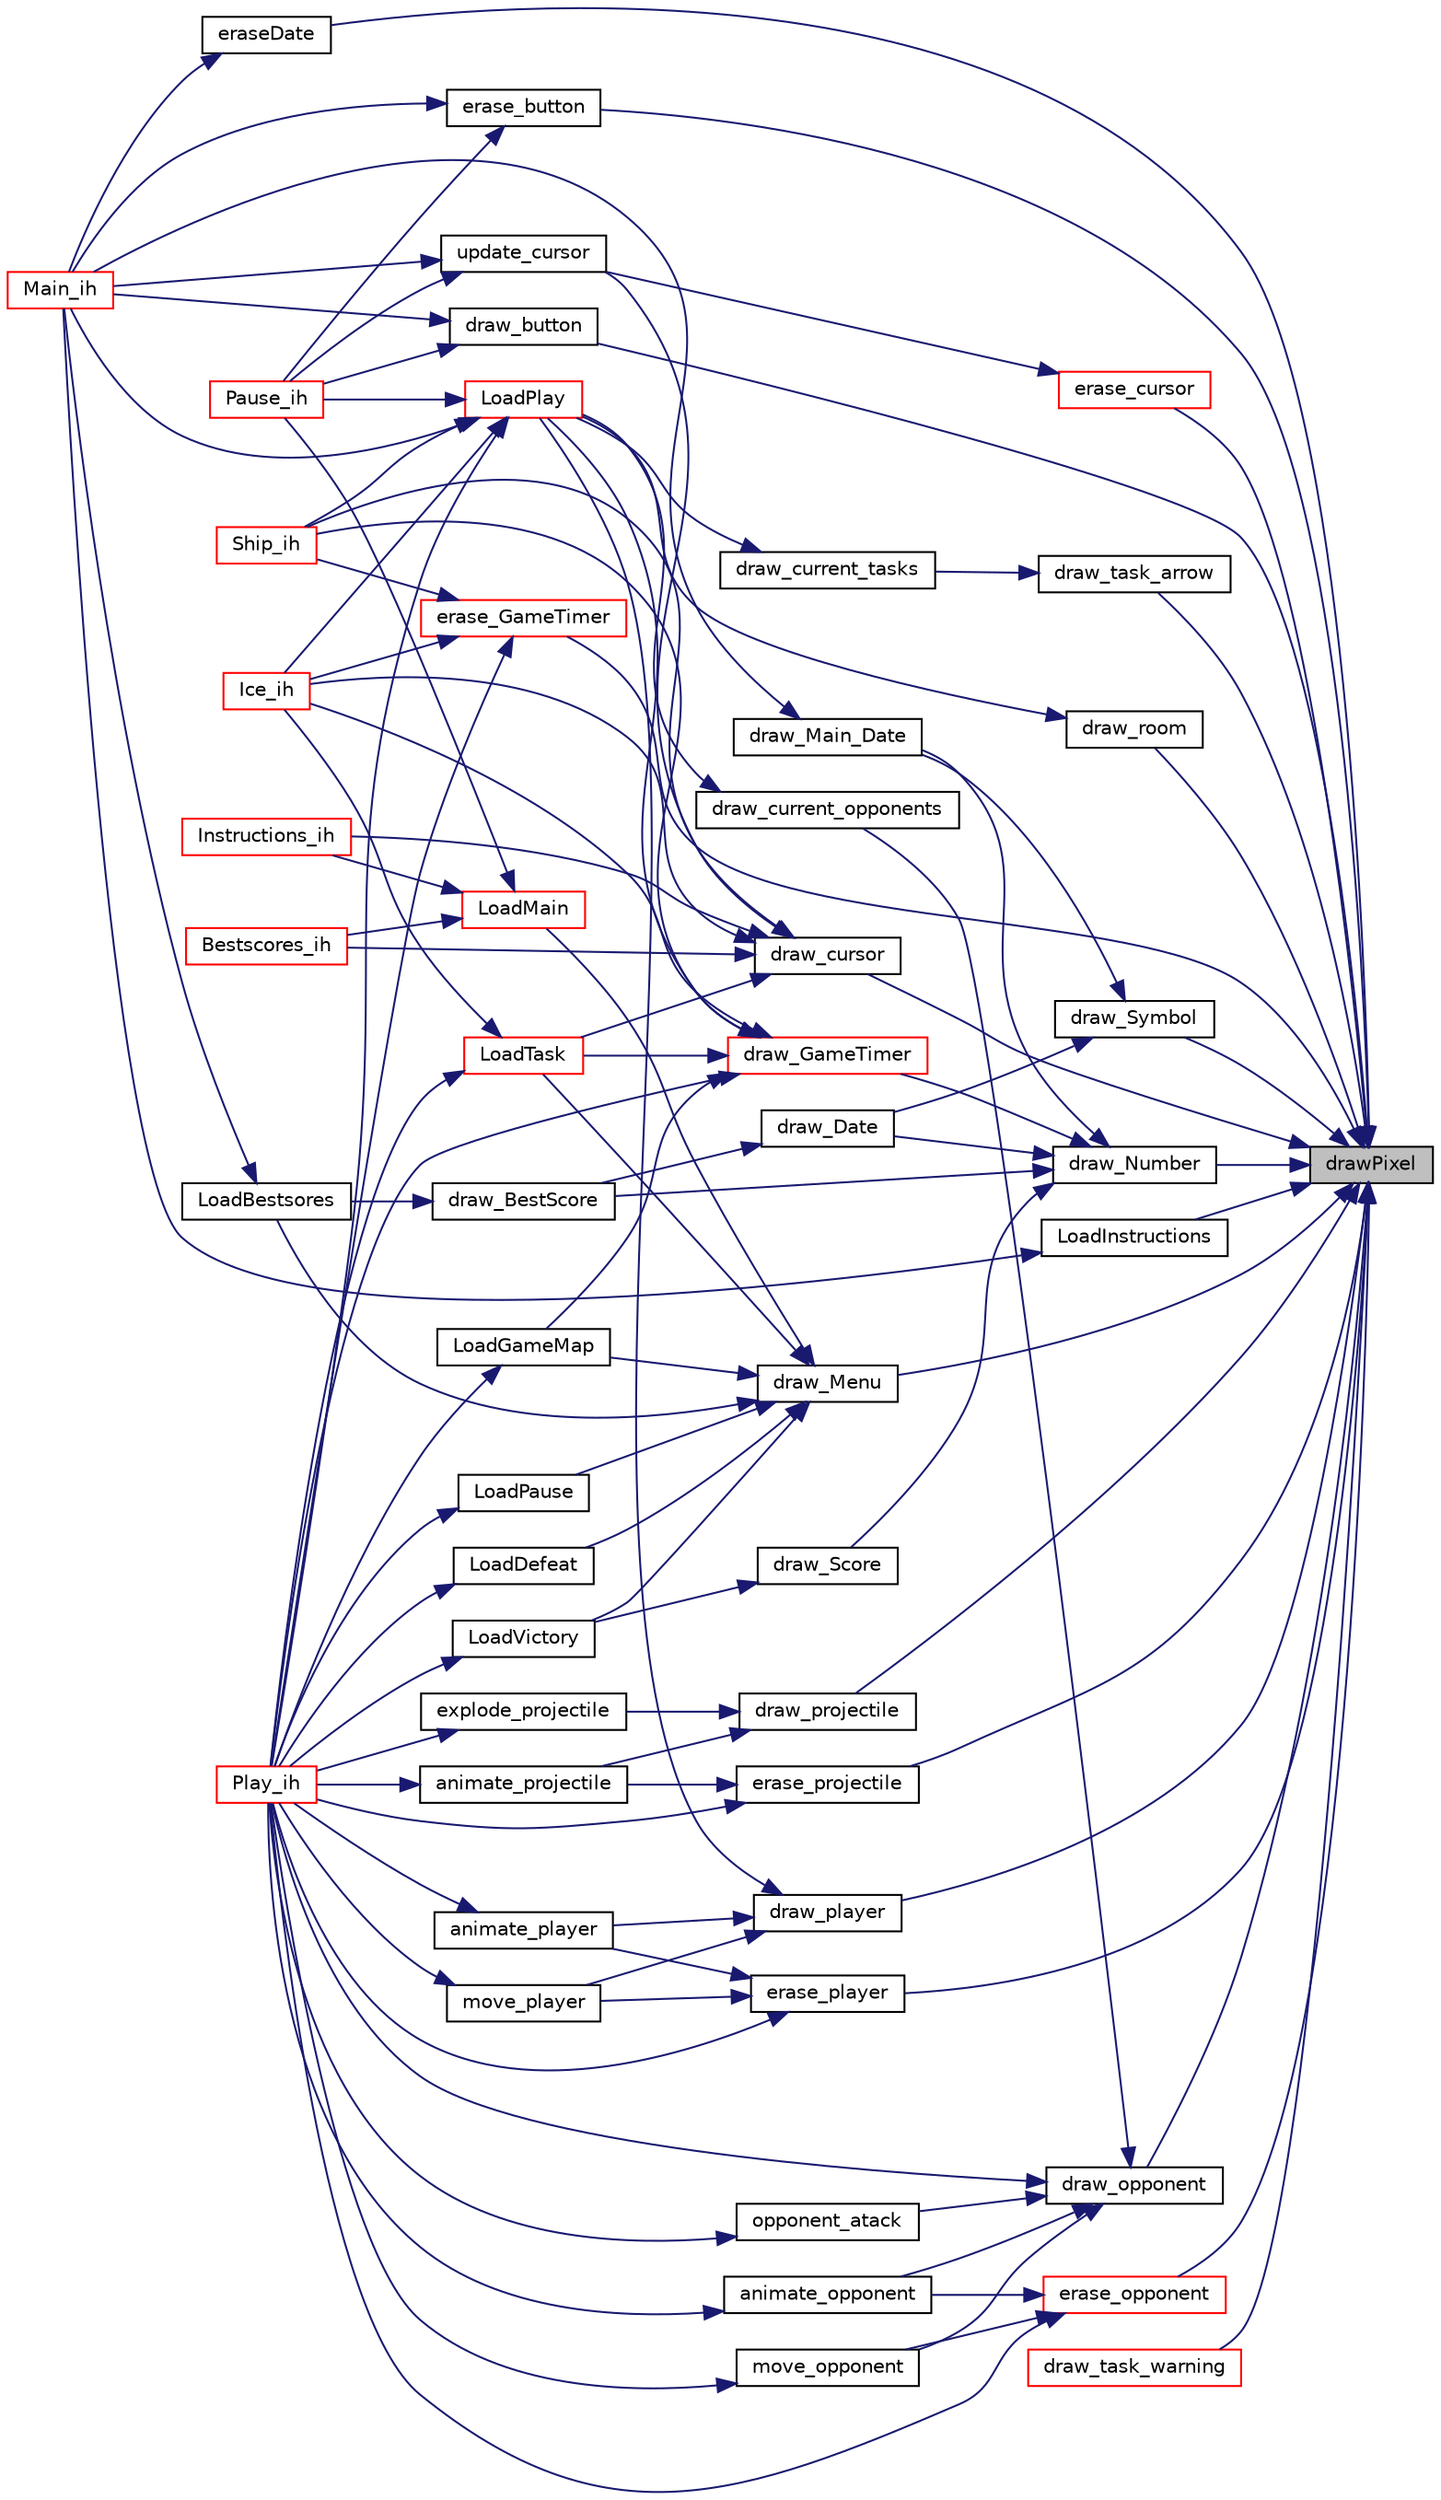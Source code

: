 digraph "drawPixel"
{
 // LATEX_PDF_SIZE
  edge [fontname="Helvetica",fontsize="10",labelfontname="Helvetica",labelfontsize="10"];
  node [fontname="Helvetica",fontsize="10",shape=record];
  rankdir="RL";
  Node1 [label="drawPixel",height=0.2,width=0.4,color="black", fillcolor="grey75", style="filled", fontcolor="black",tooltip="Draws a certain pixel with a specific colour in the secondary buffer."];
  Node1 -> Node2 [dir="back",color="midnightblue",fontsize="10",style="solid",fontname="Helvetica"];
  Node2 [label="draw_button",height=0.2,width=0.4,color="black", fillcolor="white", style="filled",URL="$_buttons_8h.html#a8cffe5189a594e49e7510d739e186fa0",tooltip=" "];
  Node2 -> Node3 [dir="back",color="midnightblue",fontsize="10",style="solid",fontname="Helvetica"];
  Node3 [label="Main_ih",height=0.2,width=0.4,color="red", fillcolor="white", style="filled",URL="$_menus_8h.html#a3592ff08968cbb8da75d5867a18fd867",tooltip=" "];
  Node2 -> Node7 [dir="back",color="midnightblue",fontsize="10",style="solid",fontname="Helvetica"];
  Node7 [label="Pause_ih",height=0.2,width=0.4,color="red", fillcolor="white", style="filled",URL="$_menus_8h.html#aa7f24b953299929df44e12a52d9207dc",tooltip=" "];
  Node1 -> Node8 [dir="back",color="midnightblue",fontsize="10",style="solid",fontname="Helvetica"];
  Node8 [label="draw_cursor",height=0.2,width=0.4,color="black", fillcolor="white", style="filled",URL="$mouse_8h.html#a608343c0c4fb70cff0ccd951d5d98b2a",tooltip="Draws the cursor object on the screen."];
  Node8 -> Node9 [dir="back",color="midnightblue",fontsize="10",style="solid",fontname="Helvetica"];
  Node9 [label="Bestscores_ih",height=0.2,width=0.4,color="red", fillcolor="white", style="filled",URL="$_menus_8h.html#ab6dc6a05d4e412a14a2c419d4118ccfe",tooltip=" "];
  Node8 -> Node10 [dir="back",color="midnightblue",fontsize="10",style="solid",fontname="Helvetica"];
  Node10 [label="Ice_ih",height=0.2,width=0.4,color="red", fillcolor="white", style="filled",URL="$_menus_8h.html#a2c868904f0707add63b5b8dad5a0fb70",tooltip=" "];
  Node8 -> Node11 [dir="back",color="midnightblue",fontsize="10",style="solid",fontname="Helvetica"];
  Node11 [label="Instructions_ih",height=0.2,width=0.4,color="red", fillcolor="white", style="filled",URL="$_menus_8h.html#a3db5e984387c8f6cc7dedd2d02e138c5",tooltip=" "];
  Node8 -> Node12 [dir="back",color="midnightblue",fontsize="10",style="solid",fontname="Helvetica"];
  Node12 [label="LoadTask",height=0.2,width=0.4,color="red", fillcolor="white", style="filled",URL="$_menus_8h.html#aa2a078fba4dccaaf0b32cfbb078555d1",tooltip=" "];
  Node12 -> Node10 [dir="back",color="midnightblue",fontsize="10",style="solid",fontname="Helvetica"];
  Node12 -> Node13 [dir="back",color="midnightblue",fontsize="10",style="solid",fontname="Helvetica"];
  Node13 [label="Play_ih",height=0.2,width=0.4,color="red", fillcolor="white", style="filled",URL="$_game_8h.html#a5e37d0a40a8d0e1d72ebe9e838178e76",tooltip=" "];
  Node8 -> Node15 [dir="back",color="midnightblue",fontsize="10",style="solid",fontname="Helvetica"];
  Node15 [label="Ship_ih",height=0.2,width=0.4,color="red", fillcolor="white", style="filled",URL="$_menus_8h.html#a75e8944d5ec282e8efbbaec5b8c46fb1",tooltip=" "];
  Node8 -> Node16 [dir="back",color="midnightblue",fontsize="10",style="solid",fontname="Helvetica"];
  Node16 [label="update_cursor",height=0.2,width=0.4,color="black", fillcolor="white", style="filled",URL="$mouse_8h.html#aeed04eb43d034f5395e62cb8f521851b",tooltip="Changes the cursor position according to it's movement."];
  Node16 -> Node3 [dir="back",color="midnightblue",fontsize="10",style="solid",fontname="Helvetica"];
  Node16 -> Node7 [dir="back",color="midnightblue",fontsize="10",style="solid",fontname="Helvetica"];
  Node1 -> Node17 [dir="back",color="midnightblue",fontsize="10",style="solid",fontname="Helvetica"];
  Node17 [label="draw_Menu",height=0.2,width=0.4,color="black", fillcolor="white", style="filled",URL="$_menus_8h.html#a85eb4dfebd2e93a5df2eb92041652bc4",tooltip=" "];
  Node17 -> Node18 [dir="back",color="midnightblue",fontsize="10",style="solid",fontname="Helvetica"];
  Node18 [label="LoadBestsores",height=0.2,width=0.4,color="black", fillcolor="white", style="filled",URL="$_menus_8h.html#ace31b8ab160f9392523b2eeee6bc4d3d",tooltip=" "];
  Node18 -> Node3 [dir="back",color="midnightblue",fontsize="10",style="solid",fontname="Helvetica"];
  Node17 -> Node19 [dir="back",color="midnightblue",fontsize="10",style="solid",fontname="Helvetica"];
  Node19 [label="LoadDefeat",height=0.2,width=0.4,color="black", fillcolor="white", style="filled",URL="$_menus_8h.html#a673b273cbb240a1935911c88b071bbca",tooltip=" "];
  Node19 -> Node13 [dir="back",color="midnightblue",fontsize="10",style="solid",fontname="Helvetica"];
  Node17 -> Node20 [dir="back",color="midnightblue",fontsize="10",style="solid",fontname="Helvetica"];
  Node20 [label="LoadGameMap",height=0.2,width=0.4,color="black", fillcolor="white", style="filled",URL="$_menus_8h.html#aa8ae66da186d9b529baed1d778963e91",tooltip=" "];
  Node20 -> Node13 [dir="back",color="midnightblue",fontsize="10",style="solid",fontname="Helvetica"];
  Node17 -> Node21 [dir="back",color="midnightblue",fontsize="10",style="solid",fontname="Helvetica"];
  Node21 [label="LoadMain",height=0.2,width=0.4,color="red", fillcolor="white", style="filled",URL="$_menus_8h.html#ae973fa5491e0fee81d89dc596ee62933",tooltip=" "];
  Node21 -> Node9 [dir="back",color="midnightblue",fontsize="10",style="solid",fontname="Helvetica"];
  Node21 -> Node11 [dir="back",color="midnightblue",fontsize="10",style="solid",fontname="Helvetica"];
  Node21 -> Node7 [dir="back",color="midnightblue",fontsize="10",style="solid",fontname="Helvetica"];
  Node17 -> Node24 [dir="back",color="midnightblue",fontsize="10",style="solid",fontname="Helvetica"];
  Node24 [label="LoadPause",height=0.2,width=0.4,color="black", fillcolor="white", style="filled",URL="$_menus_8h.html#a07bd6147697a2c580d307ebad35a9fce",tooltip=" "];
  Node24 -> Node13 [dir="back",color="midnightblue",fontsize="10",style="solid",fontname="Helvetica"];
  Node17 -> Node12 [dir="back",color="midnightblue",fontsize="10",style="solid",fontname="Helvetica"];
  Node17 -> Node25 [dir="back",color="midnightblue",fontsize="10",style="solid",fontname="Helvetica"];
  Node25 [label="LoadVictory",height=0.2,width=0.4,color="black", fillcolor="white", style="filled",URL="$_menus_8h.html#a88871c4848e946c336092836fe71598a",tooltip=" "];
  Node25 -> Node13 [dir="back",color="midnightblue",fontsize="10",style="solid",fontname="Helvetica"];
  Node1 -> Node26 [dir="back",color="midnightblue",fontsize="10",style="solid",fontname="Helvetica"];
  Node26 [label="draw_Number",height=0.2,width=0.4,color="black", fillcolor="white", style="filled",URL="$_menus_8h.html#ad6695b0cd150a5b834a17dcaf664c884",tooltip=" "];
  Node26 -> Node27 [dir="back",color="midnightblue",fontsize="10",style="solid",fontname="Helvetica"];
  Node27 [label="draw_BestScore",height=0.2,width=0.4,color="black", fillcolor="white", style="filled",URL="$_menus_8h.html#a38b2f5edefefb84712526dfbeab6d1c7",tooltip=" "];
  Node27 -> Node18 [dir="back",color="midnightblue",fontsize="10",style="solid",fontname="Helvetica"];
  Node26 -> Node28 [dir="back",color="midnightblue",fontsize="10",style="solid",fontname="Helvetica"];
  Node28 [label="draw_Date",height=0.2,width=0.4,color="black", fillcolor="white", style="filled",URL="$_menus_8h.html#aab1921686c12a1657afd75ef82b79ec2",tooltip=" "];
  Node28 -> Node27 [dir="back",color="midnightblue",fontsize="10",style="solid",fontname="Helvetica"];
  Node26 -> Node29 [dir="back",color="midnightblue",fontsize="10",style="solid",fontname="Helvetica"];
  Node29 [label="draw_GameTimer",height=0.2,width=0.4,color="red", fillcolor="white", style="filled",URL="$_menus_8h.html#a05dfd7f7c32d4a948723f0ceb4446929",tooltip=" "];
  Node29 -> Node10 [dir="back",color="midnightblue",fontsize="10",style="solid",fontname="Helvetica"];
  Node29 -> Node20 [dir="back",color="midnightblue",fontsize="10",style="solid",fontname="Helvetica"];
  Node29 -> Node31 [dir="back",color="midnightblue",fontsize="10",style="solid",fontname="Helvetica"];
  Node31 [label="LoadPlay",height=0.2,width=0.4,color="red", fillcolor="white", style="filled",URL="$_menus_8h.html#a1b9a630c88309b3402fd87a4ffa6bc7f",tooltip=" "];
  Node31 -> Node10 [dir="back",color="midnightblue",fontsize="10",style="solid",fontname="Helvetica"];
  Node31 -> Node3 [dir="back",color="midnightblue",fontsize="10",style="solid",fontname="Helvetica"];
  Node31 -> Node7 [dir="back",color="midnightblue",fontsize="10",style="solid",fontname="Helvetica"];
  Node31 -> Node13 [dir="back",color="midnightblue",fontsize="10",style="solid",fontname="Helvetica"];
  Node31 -> Node15 [dir="back",color="midnightblue",fontsize="10",style="solid",fontname="Helvetica"];
  Node29 -> Node12 [dir="back",color="midnightblue",fontsize="10",style="solid",fontname="Helvetica"];
  Node29 -> Node13 [dir="back",color="midnightblue",fontsize="10",style="solid",fontname="Helvetica"];
  Node29 -> Node15 [dir="back",color="midnightblue",fontsize="10",style="solid",fontname="Helvetica"];
  Node26 -> Node33 [dir="back",color="midnightblue",fontsize="10",style="solid",fontname="Helvetica"];
  Node33 [label="draw_Main_Date",height=0.2,width=0.4,color="black", fillcolor="white", style="filled",URL="$_menus_8h.html#a2be558631806ce756546c14d1dcfd400",tooltip=" "];
  Node33 -> Node3 [dir="back",color="midnightblue",fontsize="10",style="solid",fontname="Helvetica"];
  Node26 -> Node34 [dir="back",color="midnightblue",fontsize="10",style="solid",fontname="Helvetica"];
  Node34 [label="draw_Score",height=0.2,width=0.4,color="black", fillcolor="white", style="filled",URL="$_menus_8h.html#afceaffa935f92c780db7180ef085d8e7",tooltip=" "];
  Node34 -> Node25 [dir="back",color="midnightblue",fontsize="10",style="solid",fontname="Helvetica"];
  Node1 -> Node35 [dir="back",color="midnightblue",fontsize="10",style="solid",fontname="Helvetica"];
  Node35 [label="draw_opponent",height=0.2,width=0.4,color="black", fillcolor="white", style="filled",URL="$_opponents_8h.html#a266cb6486a1ed361ae0381cf46ab7764",tooltip=" "];
  Node35 -> Node36 [dir="back",color="midnightblue",fontsize="10",style="solid",fontname="Helvetica"];
  Node36 [label="animate_opponent",height=0.2,width=0.4,color="black", fillcolor="white", style="filled",URL="$_opponents_8h.html#a73358e93e4cccfee54666d4a0bbca9cb",tooltip=" "];
  Node36 -> Node13 [dir="back",color="midnightblue",fontsize="10",style="solid",fontname="Helvetica"];
  Node35 -> Node37 [dir="back",color="midnightblue",fontsize="10",style="solid",fontname="Helvetica"];
  Node37 [label="draw_current_opponents",height=0.2,width=0.4,color="black", fillcolor="white", style="filled",URL="$_opponents_8h.html#a2e635b388f51128a51ca2e76f7a1f0e6",tooltip=" "];
  Node37 -> Node31 [dir="back",color="midnightblue",fontsize="10",style="solid",fontname="Helvetica"];
  Node35 -> Node38 [dir="back",color="midnightblue",fontsize="10",style="solid",fontname="Helvetica"];
  Node38 [label="move_opponent",height=0.2,width=0.4,color="black", fillcolor="white", style="filled",URL="$_opponents_8h.html#a4705ad3c5c9e661c3003c0451b9988e4",tooltip=" "];
  Node38 -> Node13 [dir="back",color="midnightblue",fontsize="10",style="solid",fontname="Helvetica"];
  Node35 -> Node39 [dir="back",color="midnightblue",fontsize="10",style="solid",fontname="Helvetica"];
  Node39 [label="opponent_atack",height=0.2,width=0.4,color="black", fillcolor="white", style="filled",URL="$_opponents_8h.html#adbe162ca5e98eacded988eb7c4d8434e",tooltip=" "];
  Node39 -> Node13 [dir="back",color="midnightblue",fontsize="10",style="solid",fontname="Helvetica"];
  Node35 -> Node13 [dir="back",color="midnightblue",fontsize="10",style="solid",fontname="Helvetica"];
  Node1 -> Node40 [dir="back",color="midnightblue",fontsize="10",style="solid",fontname="Helvetica"];
  Node40 [label="draw_player",height=0.2,width=0.4,color="black", fillcolor="white", style="filled",URL="$_player_8h.html#a21473296e1c865781a3b550ffaedbf24",tooltip=" "];
  Node40 -> Node41 [dir="back",color="midnightblue",fontsize="10",style="solid",fontname="Helvetica"];
  Node41 [label="animate_player",height=0.2,width=0.4,color="black", fillcolor="white", style="filled",URL="$_player_8h.html#a7aefbdb854259d01f536589486caf610",tooltip=" "];
  Node41 -> Node13 [dir="back",color="midnightblue",fontsize="10",style="solid",fontname="Helvetica"];
  Node40 -> Node31 [dir="back",color="midnightblue",fontsize="10",style="solid",fontname="Helvetica"];
  Node40 -> Node42 [dir="back",color="midnightblue",fontsize="10",style="solid",fontname="Helvetica"];
  Node42 [label="move_player",height=0.2,width=0.4,color="black", fillcolor="white", style="filled",URL="$_player_8h.html#a29f70084ff8b4d44a7fee589d4fcfe77",tooltip=" "];
  Node42 -> Node13 [dir="back",color="midnightblue",fontsize="10",style="solid",fontname="Helvetica"];
  Node1 -> Node43 [dir="back",color="midnightblue",fontsize="10",style="solid",fontname="Helvetica"];
  Node43 [label="draw_projectile",height=0.2,width=0.4,color="black", fillcolor="white", style="filled",URL="$_projectile_8h.html#aaaf2947b73a3774a4133fd2edafb4a4a",tooltip=" "];
  Node43 -> Node44 [dir="back",color="midnightblue",fontsize="10",style="solid",fontname="Helvetica"];
  Node44 [label="animate_projectile",height=0.2,width=0.4,color="black", fillcolor="white", style="filled",URL="$_projectile_8h.html#a40ecb58e418fa7e795925a118422351a",tooltip=" "];
  Node44 -> Node13 [dir="back",color="midnightblue",fontsize="10",style="solid",fontname="Helvetica"];
  Node43 -> Node45 [dir="back",color="midnightblue",fontsize="10",style="solid",fontname="Helvetica"];
  Node45 [label="explode_projectile",height=0.2,width=0.4,color="black", fillcolor="white", style="filled",URL="$_projectile_8h.html#a78d1d81b19bf7be31f31b1959cf81f44",tooltip=" "];
  Node45 -> Node13 [dir="back",color="midnightblue",fontsize="10",style="solid",fontname="Helvetica"];
  Node1 -> Node46 [dir="back",color="midnightblue",fontsize="10",style="solid",fontname="Helvetica"];
  Node46 [label="draw_room",height=0.2,width=0.4,color="black", fillcolor="white", style="filled",URL="$_rooms_8h.html#afdd3ac068f320937693d22b737d25610",tooltip=" "];
  Node46 -> Node31 [dir="back",color="midnightblue",fontsize="10",style="solid",fontname="Helvetica"];
  Node1 -> Node47 [dir="back",color="midnightblue",fontsize="10",style="solid",fontname="Helvetica"];
  Node47 [label="draw_Symbol",height=0.2,width=0.4,color="black", fillcolor="white", style="filled",URL="$_menus_8c.html#add2b6827038a412296d2c160ea053c01",tooltip=" "];
  Node47 -> Node28 [dir="back",color="midnightblue",fontsize="10",style="solid",fontname="Helvetica"];
  Node47 -> Node33 [dir="back",color="midnightblue",fontsize="10",style="solid",fontname="Helvetica"];
  Node1 -> Node48 [dir="back",color="midnightblue",fontsize="10",style="solid",fontname="Helvetica"];
  Node48 [label="draw_task_arrow",height=0.2,width=0.4,color="black", fillcolor="white", style="filled",URL="$_tasks_8h.html#a93da032b32a09169a21644aaaa9df109",tooltip=" "];
  Node48 -> Node49 [dir="back",color="midnightblue",fontsize="10",style="solid",fontname="Helvetica"];
  Node49 [label="draw_current_tasks",height=0.2,width=0.4,color="black", fillcolor="white", style="filled",URL="$_tasks_8h.html#a7367e6de842ffaeb002e99d34bbc8c5c",tooltip=" "];
  Node49 -> Node31 [dir="back",color="midnightblue",fontsize="10",style="solid",fontname="Helvetica"];
  Node1 -> Node50 [dir="back",color="midnightblue",fontsize="10",style="solid",fontname="Helvetica"];
  Node50 [label="draw_task_warning",height=0.2,width=0.4,color="red", fillcolor="white", style="filled",URL="$_tasks_8h.html#ae8be42430e51b8e5aa7623ddcfd8a721",tooltip=" "];
  Node1 -> Node52 [dir="back",color="midnightblue",fontsize="10",style="solid",fontname="Helvetica"];
  Node52 [label="erase_button",height=0.2,width=0.4,color="black", fillcolor="white", style="filled",URL="$_buttons_8h.html#a90cba6b6a8a859b588dcde42e7b2d5f6",tooltip=" "];
  Node52 -> Node3 [dir="back",color="midnightblue",fontsize="10",style="solid",fontname="Helvetica"];
  Node52 -> Node7 [dir="back",color="midnightblue",fontsize="10",style="solid",fontname="Helvetica"];
  Node1 -> Node53 [dir="back",color="midnightblue",fontsize="10",style="solid",fontname="Helvetica"];
  Node53 [label="erase_cursor",height=0.2,width=0.4,color="red", fillcolor="white", style="filled",URL="$mouse_8h.html#a954a28cd211a8ca9e076c800a8886a76",tooltip="Substitutes the cursor pixels with the background in order to erase it"];
  Node53 -> Node16 [dir="back",color="midnightblue",fontsize="10",style="solid",fontname="Helvetica"];
  Node1 -> Node55 [dir="back",color="midnightblue",fontsize="10",style="solid",fontname="Helvetica"];
  Node55 [label="erase_GameTimer",height=0.2,width=0.4,color="red", fillcolor="white", style="filled",URL="$_menus_8h.html#a2665a92d6b5004d12a6eb85144ce9e6f",tooltip=" "];
  Node55 -> Node10 [dir="back",color="midnightblue",fontsize="10",style="solid",fontname="Helvetica"];
  Node55 -> Node13 [dir="back",color="midnightblue",fontsize="10",style="solid",fontname="Helvetica"];
  Node55 -> Node15 [dir="back",color="midnightblue",fontsize="10",style="solid",fontname="Helvetica"];
  Node1 -> Node56 [dir="back",color="midnightblue",fontsize="10",style="solid",fontname="Helvetica"];
  Node56 [label="erase_opponent",height=0.2,width=0.4,color="red", fillcolor="white", style="filled",URL="$_opponents_8h.html#a193a4a3e914becc3f34ce1d381777853",tooltip=" "];
  Node56 -> Node36 [dir="back",color="midnightblue",fontsize="10",style="solid",fontname="Helvetica"];
  Node56 -> Node38 [dir="back",color="midnightblue",fontsize="10",style="solid",fontname="Helvetica"];
  Node56 -> Node13 [dir="back",color="midnightblue",fontsize="10",style="solid",fontname="Helvetica"];
  Node1 -> Node59 [dir="back",color="midnightblue",fontsize="10",style="solid",fontname="Helvetica"];
  Node59 [label="erase_player",height=0.2,width=0.4,color="black", fillcolor="white", style="filled",URL="$_player_8h.html#adf6090d8eba84dacd9cf33ce004a67c9",tooltip=" "];
  Node59 -> Node41 [dir="back",color="midnightblue",fontsize="10",style="solid",fontname="Helvetica"];
  Node59 -> Node42 [dir="back",color="midnightblue",fontsize="10",style="solid",fontname="Helvetica"];
  Node59 -> Node13 [dir="back",color="midnightblue",fontsize="10",style="solid",fontname="Helvetica"];
  Node1 -> Node60 [dir="back",color="midnightblue",fontsize="10",style="solid",fontname="Helvetica"];
  Node60 [label="erase_projectile",height=0.2,width=0.4,color="black", fillcolor="white", style="filled",URL="$_projectile_8h.html#a4991834527208cf6a17533cb65f7ec0c",tooltip=" "];
  Node60 -> Node44 [dir="back",color="midnightblue",fontsize="10",style="solid",fontname="Helvetica"];
  Node60 -> Node13 [dir="back",color="midnightblue",fontsize="10",style="solid",fontname="Helvetica"];
  Node1 -> Node61 [dir="back",color="midnightblue",fontsize="10",style="solid",fontname="Helvetica"];
  Node61 [label="eraseDate",height=0.2,width=0.4,color="black", fillcolor="white", style="filled",URL="$_menus_8h.html#abdafa0b0196312bb4da5723af64b24aa",tooltip=" "];
  Node61 -> Node3 [dir="back",color="midnightblue",fontsize="10",style="solid",fontname="Helvetica"];
  Node1 -> Node62 [dir="back",color="midnightblue",fontsize="10",style="solid",fontname="Helvetica"];
  Node62 [label="LoadInstructions",height=0.2,width=0.4,color="black", fillcolor="white", style="filled",URL="$_menus_8h.html#a5ee8ea6ea383a909ebb7fdd2dffe43c4",tooltip=" "];
  Node62 -> Node3 [dir="back",color="midnightblue",fontsize="10",style="solid",fontname="Helvetica"];
}
